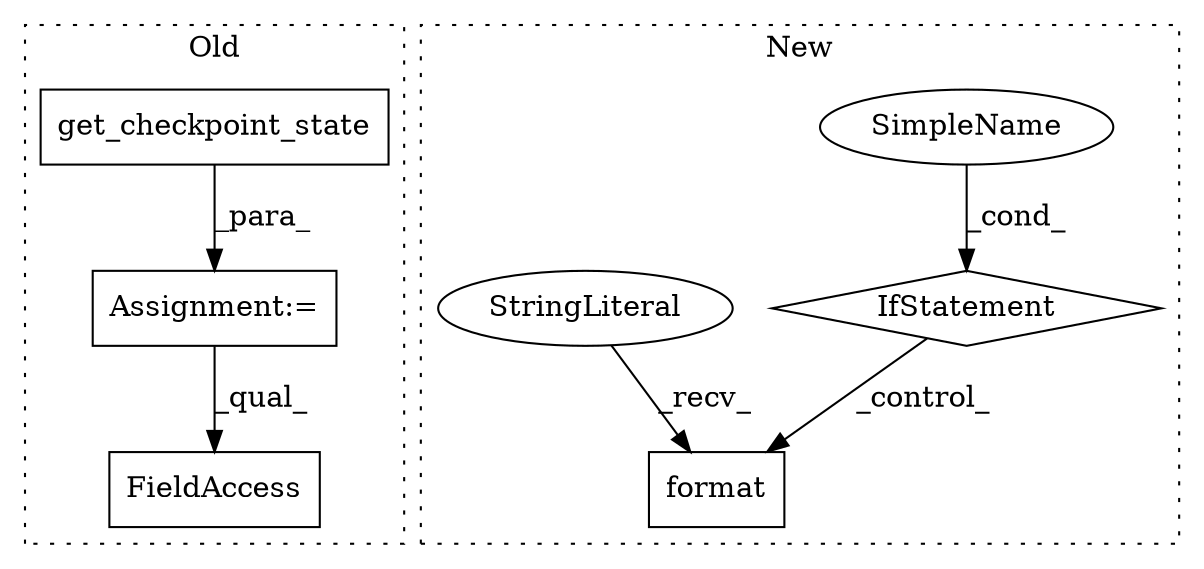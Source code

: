 digraph G {
subgraph cluster0 {
1 [label="get_checkpoint_state" a="32" s="6241" l="22" shape="box"];
3 [label="FieldAccess" a="22" s="6421" l="26" shape="box"];
7 [label="Assignment:=" a="7" s="6235" l="1" shape="box"];
label = "Old";
style="dotted";
}
subgraph cluster1 {
2 [label="format" a="32" s="6348,6377" l="7,1" shape="box"];
4 [label="IfStatement" a="25" s="6179,6251" l="4,2" shape="diamond"];
5 [label="SimpleName" a="42" s="" l="" shape="ellipse"];
6 [label="StringLiteral" a="45" s="6313" l="34" shape="ellipse"];
label = "New";
style="dotted";
}
1 -> 7 [label="_para_"];
4 -> 2 [label="_control_"];
5 -> 4 [label="_cond_"];
6 -> 2 [label="_recv_"];
7 -> 3 [label="_qual_"];
}